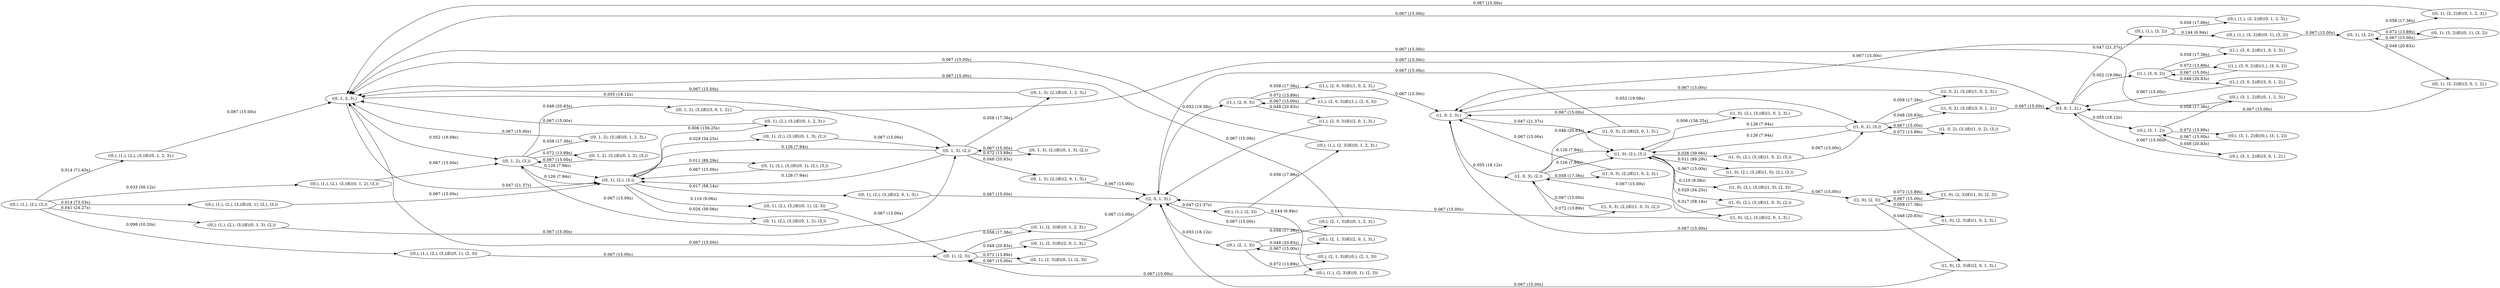 digraph markov_chain { 
rankdir=LR;
"((0,), (1,), (2,), (3,))" -> "((0,), (1,), (2,), (3,))E((0, 1, 2, 3),)" [ label = "0.014 (71.43s)" ]; 
"((0,), (1,), (2,), (3,))E((0, 1, 2, 3),)" -> "((0, 1, 2, 3),)" [label = "0.067 (15.00s)" ]; 
"((0,), (1,), (2,), (3,))" -> "((0,), (1,), (2,), (3,))E((0, 1, 2), (3,))" [ label = "0.033 (30.12s)" ]; 
"((0,), (1,), (2,), (3,))E((0, 1, 2), (3,))" -> "((0, 1, 2), (3,))" [label = "0.067 (15.00s)" ]; 
"((0,), (1,), (2,), (3,))" -> "((0,), (1,), (2,), (3,))E((0, 1, 3), (2,))" [ label = "0.041 (24.27s)" ]; 
"((0,), (1,), (2,), (3,))E((0, 1, 3), (2,))" -> "((0, 1, 3), (2,))" [label = "0.067 (15.00s)" ]; 
"((0,), (1,), (2,), (3,))" -> "((0,), (1,), (2,), (3,))E((0, 1), (2,), (3,))" [ label = "0.014 (73.53s)" ]; 
"((0,), (1,), (2,), (3,))E((0, 1), (2,), (3,))" -> "((0, 1), (2,), (3,))" [label = "0.067 (15.00s)" ]; 
"((0,), (1,), (2,), (3,))" -> "((0,), (1,), (2,), (3,))E((0, 1), (2, 3))" [ label = "0.098 (10.20s)" ]; 
"((0,), (1,), (2,), (3,))E((0, 1), (2, 3))" -> "((0, 1), (2, 3))" [label = "0.067 (15.00s)" ]; 
"((0, 1, 2, 3),)" -> "((0, 1), (2,), (3,))" [ label = "0.047 (21.37s)" ]; 
"((0, 1, 2, 3),)" -> "((0, 1, 2), (3,))" [ label = "0.052 (19.08s)" ]; 
"((0, 1, 2, 3),)" -> "((0, 1, 3), (2,))" [ label = "0.055 (18.12s)" ]; 
"((0, 1), (2, 3))" -> "((0, 1), (2, 3))E((0, 1, 2, 3),)" [ label = "0.058 (17.36s)" ]; 
"((0, 1), (2, 3))E((0, 1, 2, 3),)" -> "((0, 1, 2, 3),)" [label = "0.067 (15.00s)" ]; 
"((0, 1), (2, 3))" -> "((0, 1), (2, 3))E((0, 1), (2, 3))" [ label = "0.072 (13.89s)" ]; 
"((0, 1), (2, 3))E((0, 1), (2, 3))" -> "((0, 1), (2, 3))" [label = "0.067 (15.00s)" ]; 
"((0, 1), (2, 3))" -> "((0, 1), (2, 3))E((2, 0, 1, 3),)" [ label = "0.048 (20.83s)" ]; 
"((0, 1), (2, 3))E((2, 0, 1, 3),)" -> "((2, 0, 1, 3),)" [label = "0.067 (15.00s)" ]; 
"((0, 1, 2), (3,))" -> "((0, 1, 2), (3,))E((0, 1, 2, 3),)" [ label = "0.058 (17.36s)" ]; 
"((0, 1, 2), (3,))E((0, 1, 2, 3),)" -> "((0, 1, 2, 3),)" [label = "0.067 (15.00s)" ]; 
"((0, 1, 2), (3,))" -> "((0, 1, 2), (3,))E((3, 0, 1, 2),)" [ label = "0.048 (20.83s)" ]; 
"((0, 1, 2), (3,))E((3, 0, 1, 2),)" -> "((3, 0, 1, 2),)" [label = "0.067 (15.00s)" ]; 
"((0, 1, 2), (3,))" -> "((0, 1, 2), (3,))E((0, 1, 2), (3,))" [ label = "0.072 (13.89s)" ]; 
"((0, 1, 2), (3,))E((0, 1, 2), (3,))" -> "((0, 1, 2), (3,))" [label = "0.067 (15.00s)" ]; 
"((0, 1, 2), (3,))" -> "((0, 1), (2,), (3,))" [ label = "0.126 (7.94s)" ]; 
"((0, 1, 2), (3,))" -> "((0, 1), (2,), (3,))" [ label = "0.126 (7.94s)" ]; 
"((2, 0, 1, 3),)" -> "((1,), (2, 0, 3))" [ label = "0.052 (19.08s)" ]; 
"((2, 0, 1, 3),)" -> "((0,), (1,), (2, 3))" [ label = "0.047 (21.37s)" ]; 
"((2, 0, 1, 3),)" -> "((0,), (2, 1, 3))" [ label = "0.055 (18.12s)" ]; 
"((0, 1), (2,), (3,))" -> "((0, 1), (2,), (3,))E((0, 1, 2, 3),)" [ label = "0.006 (156.25s)" ]; 
"((0, 1), (2,), (3,))E((0, 1, 2, 3),)" -> "((0, 1, 2, 3),)" [label = "0.067 (15.00s)" ]; 
"((0, 1), (2,), (3,))" -> "((0, 1), (2,), (3,))E((0, 1), (2, 3))" [ label = "0.110 (9.06s)" ]; 
"((0, 1), (2,), (3,))E((0, 1), (2, 3))" -> "((0, 1), (2, 3))" [label = "0.067 (15.00s)" ]; 
"((0, 1), (2,), (3,))" -> "((0, 1), (2,), (3,))E((0, 1, 3), (2,))" [ label = "0.029 (34.25s)" ]; 
"((0, 1), (2,), (3,))E((0, 1, 3), (2,))" -> "((0, 1, 3), (2,))" [label = "0.067 (15.00s)" ]; 
"((0, 1), (2,), (3,))" -> "((0, 1), (2,), (3,))E((2, 0, 1, 3),)" [ label = "0.017 (58.14s)" ]; 
"((0, 1), (2,), (3,))E((2, 0, 1, 3),)" -> "((2, 0, 1, 3),)" [label = "0.067 (15.00s)" ]; 
"((0, 1), (2,), (3,))" -> "((0, 1), (2,), (3,))E((0, 1, 2), (3,))" [ label = "0.026 (39.06s)" ]; 
"((0, 1), (2,), (3,))E((0, 1, 2), (3,))" -> "((0, 1, 2), (3,))" [label = "0.067 (15.00s)" ]; 
"((0, 1), (2,), (3,))" -> "((0, 1), (2,), (3,))E((0, 1), (2,), (3,))" [ label = "0.011 (89.29s)" ]; 
"((0, 1), (2,), (3,))E((0, 1), (2,), (3,))" -> "((0, 1), (2,), (3,))" [label = "0.067 (15.00s)" ]; 
"((0, 1, 3), (2,))" -> "((0, 1, 3), (2,))E((0, 1, 2, 3),)" [ label = "0.058 (17.36s)" ]; 
"((0, 1, 3), (2,))E((0, 1, 2, 3),)" -> "((0, 1, 2, 3),)" [label = "0.067 (15.00s)" ]; 
"((0, 1, 3), (2,))" -> "((0, 1, 3), (2,))E((0, 1, 3), (2,))" [ label = "0.072 (13.89s)" ]; 
"((0, 1, 3), (2,))E((0, 1, 3), (2,))" -> "((0, 1, 3), (2,))" [label = "0.067 (15.00s)" ]; 
"((0, 1, 3), (2,))" -> "((0, 1, 3), (2,))E((2, 0, 1, 3),)" [ label = "0.048 (20.83s)" ]; 
"((0, 1, 3), (2,))E((2, 0, 1, 3),)" -> "((2, 0, 1, 3),)" [label = "0.067 (15.00s)" ]; 
"((0, 1, 3), (2,))" -> "((0, 1), (2,), (3,))" [ label = "0.126 (7.94s)" ]; 
"((0, 1, 3), (2,))" -> "((0, 1), (2,), (3,))" [ label = "0.126 (7.94s)" ]; 
"((3, 0, 1, 2),)" -> "((1,), (3, 0, 2))" [ label = "0.052 (19.08s)" ]; 
"((3, 0, 1, 2),)" -> "((0,), (1,), (3, 2))" [ label = "0.047 (21.37s)" ]; 
"((3, 0, 1, 2),)" -> "((0,), (3, 1, 2))" [ label = "0.055 (18.12s)" ]; 
"((1,), (2, 0, 3))" -> "((1,), (2, 0, 3))E((1,), (2, 0, 3))" [ label = "0.072 (13.89s)" ]; 
"((1,), (2, 0, 3))E((1,), (2, 0, 3))" -> "((1,), (2, 0, 3))" [label = "0.067 (15.00s)" ]; 
"((1,), (2, 0, 3))" -> "((1,), (2, 0, 3))E((1, 0, 2, 3),)" [ label = "0.058 (17.36s)" ]; 
"((1,), (2, 0, 3))E((1, 0, 2, 3),)" -> "((1, 0, 2, 3),)" [label = "0.067 (15.00s)" ]; 
"((1,), (2, 0, 3))" -> "((1,), (2, 0, 3))E((2, 0, 1, 3),)" [ label = "0.048 (20.83s)" ]; 
"((1,), (2, 0, 3))E((2, 0, 1, 3),)" -> "((2, 0, 1, 3),)" [label = "0.067 (15.00s)" ]; 
"((0,), (2, 1, 3))" -> "((0,), (2, 1, 3))E((0, 1, 2, 3),)" [ label = "0.058 (17.36s)" ]; 
"((0,), (2, 1, 3))E((0, 1, 2, 3),)" -> "((0, 1, 2, 3),)" [label = "0.067 (15.00s)" ]; 
"((0,), (2, 1, 3))" -> "((0,), (2, 1, 3))E((0,), (2, 1, 3))" [ label = "0.072 (13.89s)" ]; 
"((0,), (2, 1, 3))E((0,), (2, 1, 3))" -> "((0,), (2, 1, 3))" [label = "0.067 (15.00s)" ]; 
"((0,), (2, 1, 3))" -> "((0,), (2, 1, 3))E((2, 0, 1, 3),)" [ label = "0.048 (20.83s)" ]; 
"((0,), (2, 1, 3))E((2, 0, 1, 3),)" -> "((2, 0, 1, 3),)" [label = "0.067 (15.00s)" ]; 
"((1,), (3, 0, 2))" -> "((1,), (3, 0, 2))E((1, 0, 2, 3),)" [ label = "0.058 (17.36s)" ]; 
"((1,), (3, 0, 2))E((1, 0, 2, 3),)" -> "((1, 0, 2, 3),)" [label = "0.067 (15.00s)" ]; 
"((1,), (3, 0, 2))" -> "((1,), (3, 0, 2))E((3, 0, 1, 2),)" [ label = "0.048 (20.83s)" ]; 
"((1,), (3, 0, 2))E((3, 0, 1, 2),)" -> "((3, 0, 1, 2),)" [label = "0.067 (15.00s)" ]; 
"((1,), (3, 0, 2))" -> "((1,), (3, 0, 2))E((1,), (3, 0, 2))" [ label = "0.072 (13.89s)" ]; 
"((1,), (3, 0, 2))E((1,), (3, 0, 2))" -> "((1,), (3, 0, 2))" [label = "0.067 (15.00s)" ]; 
"((0,), (3, 1, 2))" -> "((0,), (3, 1, 2))E((0, 1, 2, 3),)" [ label = "0.058 (17.36s)" ]; 
"((0,), (3, 1, 2))E((0, 1, 2, 3),)" -> "((0, 1, 2, 3),)" [label = "0.067 (15.00s)" ]; 
"((0,), (3, 1, 2))" -> "((0,), (3, 1, 2))E((3, 0, 1, 2),)" [ label = "0.048 (20.83s)" ]; 
"((0,), (3, 1, 2))E((3, 0, 1, 2),)" -> "((3, 0, 1, 2),)" [label = "0.067 (15.00s)" ]; 
"((0,), (3, 1, 2))" -> "((0,), (3, 1, 2))E((0,), (3, 1, 2))" [ label = "0.072 (13.89s)" ]; 
"((0,), (3, 1, 2))E((0,), (3, 1, 2))" -> "((0,), (3, 1, 2))" [label = "0.067 (15.00s)" ]; 
"((0,), (1,), (2, 3))" -> "((0,), (1,), (2, 3))E((0, 1), (2, 3))" [ label = "0.144 (6.94s)" ]; 
"((0,), (1,), (2, 3))E((0, 1), (2, 3))" -> "((0, 1), (2, 3))" [label = "0.067 (15.00s)" ]; 
"((0,), (1,), (2, 3))" -> "((0,), (1,), (2, 3))E((0, 1, 2, 3),)" [ label = "0.056 (17.86s)" ]; 
"((0,), (1,), (2, 3))E((0, 1, 2, 3),)" -> "((0, 1, 2, 3),)" [label = "0.067 (15.00s)" ]; 
"((1, 0, 2, 3),)" -> "((1, 0, 3), (2,))" [ label = "0.055 (18.12s)" ]; 
"((1, 0, 2, 3),)" -> "((1, 0), (2,), (3,))" [ label = "0.047 (21.37s)" ]; 
"((1, 0, 2, 3),)" -> "((1, 0, 2), (3,))" [ label = "0.052 (19.08s)" ]; 
"((0,), (1,), (3, 2))" -> "((0,), (1,), (3, 2))E((0, 1, 2, 3),)" [ label = "0.056 (17.86s)" ]; 
"((0,), (1,), (3, 2))E((0, 1, 2, 3),)" -> "((0, 1, 2, 3),)" [label = "0.067 (15.00s)" ]; 
"((0,), (1,), (3, 2))" -> "((0,), (1,), (3, 2))E((0, 1), (3, 2))" [ label = "0.144 (6.94s)" ]; 
"((0,), (1,), (3, 2))E((0, 1), (3, 2))" -> "((0, 1), (3, 2))" [label = "0.067 (15.00s)" ]; 
"((1, 0, 2), (3,))" -> "((1, 0, 2), (3,))E((1, 0, 2, 3),)" [ label = "0.058 (17.36s)" ]; 
"((1, 0, 2), (3,))E((1, 0, 2, 3),)" -> "((1, 0, 2, 3),)" [label = "0.067 (15.00s)" ]; 
"((1, 0, 2), (3,))" -> "((1, 0, 2), (3,))E((3, 0, 1, 2),)" [ label = "0.048 (20.83s)" ]; 
"((1, 0, 2), (3,))E((3, 0, 1, 2),)" -> "((3, 0, 1, 2),)" [label = "0.067 (15.00s)" ]; 
"((1, 0, 2), (3,))" -> "((1, 0, 2), (3,))E((1, 0, 2), (3,))" [ label = "0.072 (13.89s)" ]; 
"((1, 0, 2), (3,))E((1, 0, 2), (3,))" -> "((1, 0, 2), (3,))" [label = "0.067 (15.00s)" ]; 
"((1, 0, 2), (3,))" -> "((1, 0), (2,), (3,))" [ label = "0.126 (7.94s)" ]; 
"((1, 0, 2), (3,))" -> "((1, 0), (2,), (3,))" [ label = "0.126 (7.94s)" ]; 
"((1, 0, 3), (2,))" -> "((1, 0, 3), (2,))E((1, 0, 3), (2,))" [ label = "0.072 (13.89s)" ]; 
"((1, 0, 3), (2,))E((1, 0, 3), (2,))" -> "((1, 0, 3), (2,))" [label = "0.067 (15.00s)" ]; 
"((1, 0, 3), (2,))" -> "((1, 0, 3), (2,))E((1, 0, 2, 3),)" [ label = "0.058 (17.36s)" ]; 
"((1, 0, 3), (2,))E((1, 0, 2, 3),)" -> "((1, 0, 2, 3),)" [label = "0.067 (15.00s)" ]; 
"((1, 0, 3), (2,))" -> "((1, 0, 3), (2,))E((2, 0, 1, 3),)" [ label = "0.048 (20.83s)" ]; 
"((1, 0, 3), (2,))E((2, 0, 1, 3),)" -> "((2, 0, 1, 3),)" [label = "0.067 (15.00s)" ]; 
"((1, 0, 3), (2,))" -> "((1, 0), (2,), (3,))" [ label = "0.126 (7.94s)" ]; 
"((1, 0, 3), (2,))" -> "((1, 0), (2,), (3,))" [ label = "0.126 (7.94s)" ]; 
"((1, 0), (2,), (3,))" -> "((1, 0), (2,), (3,))E((1, 0, 2, 3),)" [ label = "0.006 (156.25s)" ]; 
"((1, 0), (2,), (3,))E((1, 0, 2, 3),)" -> "((1, 0, 2, 3),)" [label = "0.067 (15.00s)" ]; 
"((1, 0), (2,), (3,))" -> "((1, 0), (2,), (3,))E((2, 0, 1, 3),)" [ label = "0.017 (58.14s)" ]; 
"((1, 0), (2,), (3,))E((2, 0, 1, 3),)" -> "((2, 0, 1, 3),)" [label = "0.067 (15.00s)" ]; 
"((1, 0), (2,), (3,))" -> "((1, 0), (2,), (3,))E((1, 0, 2), (3,))" [ label = "0.026 (39.06s)" ]; 
"((1, 0), (2,), (3,))E((1, 0, 2), (3,))" -> "((1, 0, 2), (3,))" [label = "0.067 (15.00s)" ]; 
"((1, 0), (2,), (3,))" -> "((1, 0), (2,), (3,))E((1, 0), (2, 3))" [ label = "0.110 (9.06s)" ]; 
"((1, 0), (2,), (3,))E((1, 0), (2, 3))" -> "((1, 0), (2, 3))" [label = "0.067 (15.00s)" ]; 
"((1, 0), (2,), (3,))" -> "((1, 0), (2,), (3,))E((1, 0, 3), (2,))" [ label = "0.029 (34.25s)" ]; 
"((1, 0), (2,), (3,))E((1, 0, 3), (2,))" -> "((1, 0, 3), (2,))" [label = "0.067 (15.00s)" ]; 
"((1, 0), (2,), (3,))" -> "((1, 0), (2,), (3,))E((1, 0), (2,), (3,))" [ label = "0.011 (89.29s)" ]; 
"((1, 0), (2,), (3,))E((1, 0), (2,), (3,))" -> "((1, 0), (2,), (3,))" [label = "0.067 (15.00s)" ]; 
"((0, 1), (3, 2))" -> "((0, 1), (3, 2))E((0, 1, 2, 3),)" [ label = "0.058 (17.36s)" ]; 
"((0, 1), (3, 2))E((0, 1, 2, 3),)" -> "((0, 1, 2, 3),)" [label = "0.067 (15.00s)" ]; 
"((0, 1), (3, 2))" -> "((0, 1), (3, 2))E((3, 0, 1, 2),)" [ label = "0.048 (20.83s)" ]; 
"((0, 1), (3, 2))E((3, 0, 1, 2),)" -> "((3, 0, 1, 2),)" [label = "0.067 (15.00s)" ]; 
"((0, 1), (3, 2))" -> "((0, 1), (3, 2))E((0, 1), (3, 2))" [ label = "0.072 (13.89s)" ]; 
"((0, 1), (3, 2))E((0, 1), (3, 2))" -> "((0, 1), (3, 2))" [label = "0.067 (15.00s)" ]; 
"((1, 0), (2, 3))" -> "((1, 0), (2, 3))E((1, 0), (2, 3))" [ label = "0.072 (13.89s)" ]; 
"((1, 0), (2, 3))E((1, 0), (2, 3))" -> "((1, 0), (2, 3))" [label = "0.067 (15.00s)" ]; 
"((1, 0), (2, 3))" -> "((1, 0), (2, 3))E((1, 0, 2, 3),)" [ label = "0.058 (17.36s)" ]; 
"((1, 0), (2, 3))E((1, 0, 2, 3),)" -> "((1, 0, 2, 3),)" [label = "0.067 (15.00s)" ]; 
"((1, 0), (2, 3))" -> "((1, 0), (2, 3))E((2, 0, 1, 3),)" [ label = "0.048 (20.83s)" ]; 
"((1, 0), (2, 3))E((2, 0, 1, 3),)" -> "((2, 0, 1, 3),)" [label = "0.067 (15.00s)" ]; 
}
